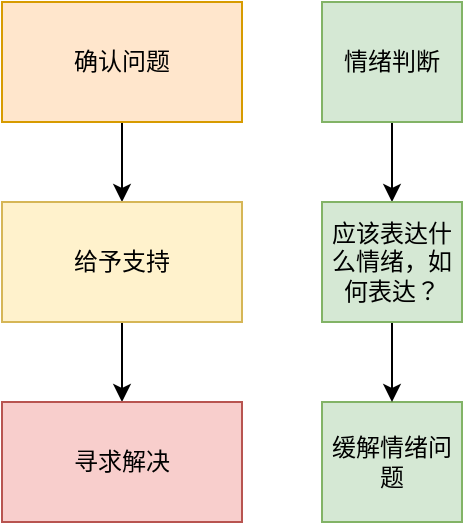 <mxfile version="20.0.4" type="onedrive"><diagram id="_9LkiDRGQd3WTjVUWRsO" name="Page-1"><mxGraphModel grid="1" page="1" gridSize="10" guides="1" tooltips="1" connect="1" arrows="1" fold="1" pageScale="1" pageWidth="827" pageHeight="1169" math="0" shadow="0"><root><mxCell id="0"/><mxCell id="1" parent="0"/><mxCell id="jhFDRyuNgAn6sm8kHrie-5" value="" style="edgeStyle=orthogonalEdgeStyle;rounded=0;orthogonalLoop=1;jettySize=auto;html=1;" edge="1" parent="1" source="jhFDRyuNgAn6sm8kHrie-2" target="jhFDRyuNgAn6sm8kHrie-4"><mxGeometry relative="1" as="geometry"/></mxCell><mxCell id="jhFDRyuNgAn6sm8kHrie-2" value="确认问题" style="rounded=0;whiteSpace=wrap;html=1;fillColor=#ffe6cc;strokeColor=#d79b00;" vertex="1" parent="1"><mxGeometry x="160" y="120" width="120" height="60" as="geometry"/></mxCell><mxCell id="jhFDRyuNgAn6sm8kHrie-7" value="" style="edgeStyle=orthogonalEdgeStyle;rounded=0;orthogonalLoop=1;jettySize=auto;html=1;" edge="1" parent="1" source="jhFDRyuNgAn6sm8kHrie-4" target="jhFDRyuNgAn6sm8kHrie-6"><mxGeometry relative="1" as="geometry"/></mxCell><mxCell id="jhFDRyuNgAn6sm8kHrie-4" value="给予支持" style="rounded=0;whiteSpace=wrap;html=1;fillColor=#fff2cc;strokeColor=#d6b656;" vertex="1" parent="1"><mxGeometry x="160" y="220" width="120" height="60" as="geometry"/></mxCell><mxCell id="jhFDRyuNgAn6sm8kHrie-6" value="寻求解决" style="rounded=0;whiteSpace=wrap;html=1;fillColor=#f8cecc;strokeColor=#b85450;" vertex="1" parent="1"><mxGeometry x="160" y="320" width="120" height="60" as="geometry"/></mxCell><mxCell id="jhFDRyuNgAn6sm8kHrie-12" value="" style="edgeStyle=orthogonalEdgeStyle;rounded=0;orthogonalLoop=1;jettySize=auto;html=1;" edge="1" parent="1" source="jhFDRyuNgAn6sm8kHrie-8" target="jhFDRyuNgAn6sm8kHrie-11"><mxGeometry relative="1" as="geometry"/></mxCell><mxCell id="jhFDRyuNgAn6sm8kHrie-8" value="情绪判断" style="rounded=0;whiteSpace=wrap;html=1;fillColor=#d5e8d4;strokeColor=#82b366;" vertex="1" parent="1"><mxGeometry x="320" y="120" width="70" height="60" as="geometry"/></mxCell><mxCell id="jhFDRyuNgAn6sm8kHrie-10" value="缓解情绪问题" style="rounded=0;whiteSpace=wrap;html=1;fillColor=#d5e8d4;strokeColor=#82b366;" vertex="1" parent="1"><mxGeometry x="320" y="320" width="70" height="60" as="geometry"/></mxCell><mxCell id="jhFDRyuNgAn6sm8kHrie-13" value="" style="edgeStyle=orthogonalEdgeStyle;rounded=0;orthogonalLoop=1;jettySize=auto;html=1;" edge="1" parent="1" source="jhFDRyuNgAn6sm8kHrie-11" target="jhFDRyuNgAn6sm8kHrie-10"><mxGeometry relative="1" as="geometry"/></mxCell><mxCell id="jhFDRyuNgAn6sm8kHrie-11" value="应该表达什么情绪，如何表达？" style="rounded=0;whiteSpace=wrap;html=1;fillColor=#d5e8d4;strokeColor=#82b366;" vertex="1" parent="1"><mxGeometry x="320" y="220" width="70" height="60" as="geometry"/></mxCell></root></mxGraphModel></diagram></mxfile>